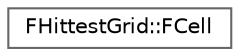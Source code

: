 digraph "Graphical Class Hierarchy"
{
 // INTERACTIVE_SVG=YES
 // LATEX_PDF_SIZE
  bgcolor="transparent";
  edge [fontname=Helvetica,fontsize=10,labelfontname=Helvetica,labelfontsize=10];
  node [fontname=Helvetica,fontsize=10,shape=box,height=0.2,width=0.4];
  rankdir="LR";
  Node0 [id="Node000000",label="FHittestGrid::FCell",height=0.2,width=0.4,color="grey40", fillcolor="white", style="filled",URL="$dc/df9/structFHittestGrid_1_1FCell.html",tooltip="All the available space is partitioned into Cells."];
}

